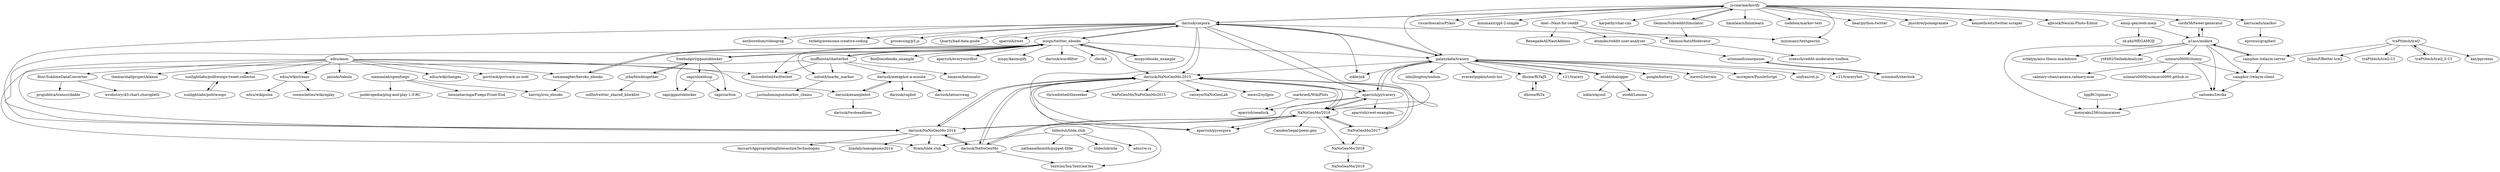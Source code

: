 digraph G {
"jsvine/markovify" -> "minimaxir/textgenrnn" ["e"=1]
"jsvine/markovify" -> "Deimos/SubredditSimulator"
"jsvine/markovify" -> "riccardoscalco/Pykov"
"jsvine/markovify" -> "minimaxir/gpt-2-simple" ["e"=1]
"jsvine/markovify" -> "karpathy/char-rnn" ["e"=1]
"jsvine/markovify" -> "dariusk/corpora"
"jsvine/markovify" -> "cordx56/tweet-generator"
"jsvine/markovify" -> "hmmlearn/hmmlearn" ["e"=1]
"jsvine/markovify" -> "codebox/markov-text"
"jsvine/markovify" -> "bear/python-twitter" ["e"=1]
"jsvine/markovify" -> "jmschrei/pomegranate" ["e"=1]
"jsvine/markovify" -> "kennethreitz/twitter-scraper" ["e"=1]
"jsvine/markovify" -> "ajbrock/Neural-Photo-Editor" ["e"=1]
"jsvine/markovify" -> "galaxykate/tracery"
"jsvine/markovify" -> "barrucadu/markov"
"dariusk/corpora" -> "galaxykate/tracery"
"dariusk/corpora" -> "dariusk/NaNoGenMo-2015"
"dariusk/corpora" -> "mispy/twitter_ebooks"
"dariusk/corpora" -> "antiboredom/videogrep" ["e"=1]
"dariusk/corpora" -> "aparrish/pytracery"
"dariusk/corpora" -> "aparrish/pycorpora"
"dariusk/corpora" -> "terkelg/awesome-creative-coding" ["e"=1]
"dariusk/corpora" -> "processing/p5.js" ["e"=1]
"dariusk/corpora" -> "Quartz/bad-data-guide" ["e"=1]
"dariusk/corpora" -> "dariusk/NaNoGenMo-2014"
"dariusk/corpora" -> "jsvine/markovify"
"dariusk/corpora" -> "inkle/ink" ["e"=1]
"dariusk/corpora" -> "minimaxir/textgenrnn" ["e"=1]
"dariusk/corpora" -> "NaNoGenMo/2016"
"dariusk/corpora" -> "aparrish/rwet" ["e"=1]
"Axel--/Naut-for-reddit" -> "RenegadeAI/NautAddons"
"Axel--/Naut-for-reddit" -> "atomiks/reddit-user-analyser"
"Axel--/Naut-for-reddit" -> "Deimos/AutoModerator"
"dhowe/RiTaJS" -> "dhowe/RiTa"
"galaxykate/tracery" -> "dariusk/corpora"
"galaxykate/tracery" -> "aparrish/pytracery"
"galaxykate/tracery" -> "v21/tracery"
"galaxykate/tracery" -> "etodd/dialogger"
"galaxykate/tracery" -> "inkle/ink" ["e"=1]
"galaxykate/tracery" -> "google/bottery" ["e"=1]
"galaxykate/tracery" -> "mewo2/terrain" ["e"=1]
"galaxykate/tracery" -> "dhowe/RiTaJS"
"galaxykate/tracery" -> "increpare/PuzzleScript" ["e"=1]
"galaxykate/tracery" -> "ondras/rot.js" ["e"=1]
"galaxykate/tracery" -> "v21/tracerybot"
"galaxykate/tracery" -> "idmillington/undum" ["e"=1]
"galaxykate/tracery" -> "dariusk/NaNoGenMo-2015"
"galaxykate/tracery" -> "NaNoGenMo/2016"
"galaxykate/tracery" -> "everestpipkin/tools-list" ["e"=1]
"traPtitech/traQ" -> "traPtitech/traQ_S-UI"
"traPtitech/traQ" -> "kaz/pprotein"
"traPtitech/traQ" -> "camphor-/relaym-server"
"traPtitech/traQ" -> "JichouP/Better-traQ"
"traPtitech/traQ" -> "traPtitech/traQ-UI"
"barrucadu/markov" -> "eproxus/grapherl" ["e"=1]
"edsu/wikistream" -> "edsu/wikipulse" ["e"=1]
"edsu/wikistream" -> "cosmiclattes/wikireplay"
"mispy/twitter_ebooks" -> "mispy/ebooks_example"
"mispy/twitter_ebooks" -> "thricedotted/twitterbot" ["e"=1]
"mispy/twitter_ebooks" -> "tommeagher/heroku_ebooks"
"mispy/twitter_ebooks" -> "muffinista/chatterbot"
"mispy/twitter_ebooks" -> "freebsdgirl/ggautoblocker"
"mispy/twitter_ebooks" -> "dariusk/corpora"
"mispy/twitter_ebooks" -> "dariusk/NaNoGenMo-2015"
"mispy/twitter_ebooks" -> "BooDoo/ebooks_example"
"mispy/twitter_ebooks" -> "aparrish/everywordbot"
"mispy/twitter_ebooks" -> "galaxykate/tracery"
"mispy/twitter_ebooks" -> "mispy/kaomojify"
"mispy/twitter_ebooks" -> "dariusk/NaNoGenMo-2014"
"mispy/twitter_ebooks" -> "zolrath/marky_markov"
"mispy/twitter_ebooks" -> "dariusk/wordfilter"
"mispy/twitter_ebooks" -> "sferik/t" ["e"=1]
"edsu/anon" -> "edsu/wikichanges"
"edsu/anon" -> "edsu/wikistream"
"edsu/anon" -> "thricedotted/twitterbot" ["e"=1]
"edsu/anon" -> "govtrack/govtrack.us-web" ["e"=1]
"edsu/anon" -> "dariusk/NaNoGenMo-2014"
"edsu/anon" -> "tommeagher/heroku_ebooks"
"edsu/anon" -> "themarshallproject/klaxon" ["e"=1]
"edsu/anon" -> "fitnr/SublimeDataConverter"
"edsu/anon" -> "sunlightlabs/politwoops-tweet-collector"
"edsu/anon" -> "jazzido/tabula" ["e"=1]
"edsu/anon" -> "dariusk/examplebot"
"dariusk/examplebot" -> "dariusk/metaphor-a-minute"
"dariusk/examplebot" -> "dariusk/twoheadlines"
"traPtitech/traQ_S-UI" -> "traPtitech/traQ"
"muffinista/chatterbot" -> "mispy/twitter_ebooks"
"muffinista/chatterbot" -> "dariusk/metaphor-a-minute"
"muffinista/chatterbot" -> "hmason/botomatic" ["e"=1]
"muffinista/chatterbot" -> "zolrath/marky_markov"
"muffinista/chatterbot" -> "thricedotted/twitterbot" ["e"=1]
"muffinista/chatterbot" -> "ftrain/tilde.club"
"cordx56/tweet-generator" -> "p1ass/midare"
"dariusk/NaNoGenMo-2015" -> "NaNoGenMo/2016"
"dariusk/NaNoGenMo-2015" -> "dariusk/NaNoGenMo-2014"
"dariusk/NaNoGenMo-2015" -> "dariusk/NaNoGenMo"
"dariusk/NaNoGenMo-2015" -> "NaNoGenMo/2017"
"dariusk/NaNoGenMo-2015" -> "thricedotted/theseeker"
"dariusk/NaNoGenMo-2015" -> "aparrish/pycorpora"
"dariusk/NaNoGenMo-2015" -> "aparrish/pytracery"
"dariusk/NaNoGenMo-2015" -> "NaPoGenMo/NaPoGenMo2015"
"dariusk/NaNoGenMo-2015" -> "TextGenTex/TextGenTex"
"dariusk/NaNoGenMo-2015" -> "catseye/NaNoGenLab"
"dariusk/NaNoGenMo-2015" -> "mewo2/syllpos"
"emoji-gen/web-main" -> "zk-phi/MEGAMOJI"
"emoji-gen/web-main" -> "p1ass/midare"
"camphor-/relaym-server" -> "camphor-/relaym-client"
"camphor-/relaym-server" -> "p1ass/midare"
"p1ass/midare" -> "camphor-/relaym-client"
"p1ass/midare" -> "camphor-/relaym-server"
"p1ass/midare" -> "schktjm/aizu-thesis-markdown"
"p1ass/midare" -> "uzimaru0000/clumsy"
"p1ass/midare" -> "cordx56/tweet-generator"
"p1ass/midare" -> "konnyaku256/uzimaraiser"
"p1ass/midare" -> "saitoeku3/erika"
"p1ass/midare" -> "yt8492/SeihekiAnalyzer"
"etodd/dialogger" -> "galaxykate/tracery"
"etodd/dialogger" -> "inkle/slayout" ["e"=1]
"etodd/dialogger" -> "etodd/Lemma" ["e"=1]
"niemanlab/openfuego" -> "heinzehavinga/Fuego-Front-End"
"niemanlab/openfuego" -> "harrisj/iron_ebooks"
"niemanlab/openfuego" -> "poderopedia/plug-and-play-1.0-RC"
"dariusk/NaNoGenMo" -> "dariusk/NaNoGenMo-2014"
"dariusk/NaNoGenMo" -> "TextGenTex/TextGenTex"
"dariusk/NaNoGenMo" -> "dariusk/NaNoGenMo-2015"
"dariusk/NaNoGenMo" -> "NaNoGenMo/2016"
"uzimaru0000/clumsy" -> "camphor-/relaym-client"
"uzimaru0000/clumsy" -> "saitoeku3/erika"
"uzimaru0000/clumsy" -> "calmery-chan/camera.calmery.moe"
"uzimaru0000/clumsy" -> "uzimaru0000/uzimaru0000.github.io"
"NaNoGenMo/2016" -> "dariusk/NaNoGenMo-2015"
"NaNoGenMo/2016" -> "NaNoGenMo/2017"
"NaNoGenMo/2016" -> "dariusk/NaNoGenMo"
"NaNoGenMo/2016" -> "dariusk/NaNoGenMo-2014"
"NaNoGenMo/2016" -> "aparrish/pytracery"
"NaNoGenMo/2016" -> "CamdenSegal/poem-gen"
"NaNoGenMo/2016" -> "aparrish/pycorpora"
"NaNoGenMo/2016" -> "NaNoGenMo/2018"
"dariusk/NaNoGenMo-2014" -> "dariusk/NaNoGenMo"
"dariusk/NaNoGenMo-2014" -> "dariusk/NaNoGenMo-2015"
"dariusk/NaNoGenMo-2014" -> "lizadaly/nanogenmo2014"
"dariusk/NaNoGenMo-2014" -> "NaNoGenMo/2016"
"dariusk/NaNoGenMo-2014" -> "lmccart/AppropriatingInteractionTechnologies" ["e"=1]
"dariusk/NaNoGenMo-2014" -> "ftrain/tilde.club"
"camphor-/relaym-client" -> "saitoeku3/erika"
"jsha/blocktogether" -> "freebsdgirl/ggautoblocker"
"jsha/blocktogether" -> "ool0n/twitter_shared_blocklist"
"orionmelt/sherlock" -> "orionmelt/snoopsnoo"
"Deimos/AutoModerator" -> "creesch/reddit-moderator-toolbox"
"mispy/ebooks_example" -> "mispy/twitter_ebooks"
"orionmelt/snoopsnoo" -> "orionmelt/sherlock"
"tildeclub/tilde.club" -> "nathanielksmith/puppet-tilde"
"tildeclub/tilde.club" -> "tildeclub/site"
"tildeclub/tilde.club" -> "ftrain/tilde.club"
"tildeclub/tilde.club" -> "adsr/rw.rs"
"oapi/shieldsup" -> "oapi/carlton"
"oapi/shieldsup" -> "oapi/ggautoblocker"
"freebsdgirl/ggautoblocker" -> "oapi/shieldsup"
"freebsdgirl/ggautoblocker" -> "jsha/blocktogether"
"freebsdgirl/ggautoblocker" -> "oapi/carlton"
"freebsdgirl/ggautoblocker" -> "oapi/ggautoblocker"
"freebsdgirl/ggautoblocker" -> "mispy/twitter_ebooks"
"Deimos/SubredditSimulator" -> "jsvine/markovify"
"Deimos/SubredditSimulator" -> "Deimos/AutoModerator"
"dariusk/metaphor-a-minute" -> "dariusk/latourswag"
"dariusk/metaphor-a-minute" -> "dariusk/examplebot"
"dariusk/metaphor-a-minute" -> "dariusk/rapbot"
"tommeagher/heroku_ebooks" -> "harrisj/iron_ebooks"
"tommeagher/heroku_ebooks" -> "mispy/twitter_ebooks"
"markriedl/WikiPlots" -> "aparrish/seaduck"
"NaNoGenMo/2017" -> "NaNoGenMo/2016"
"NaNoGenMo/2017" -> "NaNoGenMo/2018"
"NaNoGenMo/2017" -> "dariusk/NaNoGenMo-2015"
"dhowe/RiTa" -> "dhowe/RiTaJS"
"fitnr/SublimeDataConverter" -> "wrobstory/d3.chart.choropleth"
"fitnr/SublimeDataConverter" -> "propublica/transcribable"
"atomiks/reddit-user-analyser" -> "orionmelt/snoopsnoo"
"aparrish/pytracery" -> "aparrish/pycorpora"
"aparrish/pytracery" -> "NaNoGenMo/2016"
"aparrish/pytracery" -> "galaxykate/tracery"
"aparrish/pytracery" -> "aparrish/seaduck"
"aparrish/pytracery" -> "aparrish/rwet-examples" ["e"=1]
"zolrath/marky_markov" -> "justindomingue/markov_chains"
"NaNoGenMo/2018" -> "NaNoGenMo/2019"
"sunlightlabs/politwoops" -> "sunlightlabs/politwoops-tweet-collector"
"hppRC/ujimaru" -> "konnyaku256/uzimaraiser"
"saitoeku3/erika" -> "konnyaku256/uzimaraiser"
"sunlightlabs/politwoops-tweet-collector" -> "sunlightlabs/politwoops"
"jsvine/markovify" ["l"="-4.752,-44.43"]
"minimaxir/textgenrnn" ["l"="30.082,32.38"]
"Deimos/SubredditSimulator" ["l"="-4.721,-44.383"]
"riccardoscalco/Pykov" ["l"="-4.82,-44.449"]
"minimaxir/gpt-2-simple" ["l"="30.114,32.321"]
"karpathy/char-rnn" ["l"="23.324,31.101"]
"dariusk/corpora" ["l"="-4.663,-44.439"]
"cordx56/tweet-generator" ["l"="-4.88,-44.455"]
"hmmlearn/hmmlearn" ["l"="25.479,33.561"]
"codebox/markov-text" ["l"="-4.787,-44.456"]
"bear/python-twitter" ["l"="-4.863,-45.302"]
"jmschrei/pomegranate" ["l"="25.481,33.608"]
"kennethreitz/twitter-scraper" ["l"="-4.749,-45.313"]
"ajbrock/Neural-Photo-Editor" ["l"="33.653,32.489"]
"galaxykate/tracery" ["l"="-4.622,-44.464"]
"barrucadu/markov" ["l"="-4.805,-44.422"]
"dariusk/NaNoGenMo-2015" ["l"="-4.618,-44.424"]
"mispy/twitter_ebooks" ["l"="-4.69,-44.464"]
"antiboredom/videogrep" ["l"="22.558,4.353"]
"aparrish/pytracery" ["l"="-4.602,-44.44"]
"aparrish/pycorpora" ["l"="-4.625,-44.437"]
"terkelg/awesome-creative-coding" ["l"="30.758,-23.525"]
"processing/p5.js" ["l"="26.986,-26.627"]
"Quartz/bad-data-guide" ["l"="20.038,43.678"]
"dariusk/NaNoGenMo-2014" ["l"="-4.662,-44.406"]
"inkle/ink" ["l"="-14.279,40.246"]
"NaNoGenMo/2016" ["l"="-4.621,-44.414"]
"aparrish/rwet" ["l"="15.267,-30.756"]
"Axel--/Naut-for-reddit" ["l"="-4.614,-44.28"]
"RenegadeAI/NautAddons" ["l"="-4.593,-44.274"]
"atomiks/reddit-user-analyser" ["l"="-4.591,-44.247"]
"Deimos/AutoModerator" ["l"="-4.657,-44.326"]
"dhowe/RiTaJS" ["l"="-4.55,-44.502"]
"dhowe/RiTa" ["l"="-4.522,-44.518"]
"v21/tracery" ["l"="-4.615,-44.501"]
"etodd/dialogger" ["l"="-4.591,-44.487"]
"google/bottery" ["l"="25.978,-26.332"]
"mewo2/terrain" ["l"="-11.023,26.116"]
"increpare/PuzzleScript" ["l"="-13.236,24.849"]
"ondras/rot.js" ["l"="-23.954,31.427"]
"v21/tracerybot" ["l"="-4.577,-44.467"]
"idmillington/undum" ["l"="-14.34,40.161"]
"everestpipkin/tools-list" ["l"="-8.943,-20.571"]
"traPtitech/traQ" ["l"="-5.029,-44.436"]
"traPtitech/traQ_S-UI" ["l"="-5.053,-44.431"]
"kaz/pprotein" ["l"="-5.053,-44.448"]
"camphor-/relaym-server" ["l"="-4.979,-44.452"]
"JichouP/Better-traQ" ["l"="-5.025,-44.422"]
"traPtitech/traQ-UI" ["l"="-5.039,-44.421"]
"eproxus/grapherl" ["l"="34.108,-25.87"]
"edsu/wikistream" ["l"="-4.817,-44.345"]
"edsu/wikipulse" ["l"="28.444,-18.556"]
"cosmiclattes/wikireplay" ["l"="-4.833,-44.326"]
"mispy/ebooks_example" ["l"="-4.676,-44.487"]
"thricedotted/twitterbot" ["l"="-4.626,-45.495"]
"tommeagher/heroku_ebooks" ["l"="-4.749,-44.46"]
"muffinista/chatterbot" ["l"="-4.705,-44.411"]
"freebsdgirl/ggautoblocker" ["l"="-4.685,-44.52"]
"BooDoo/ebooks_example" ["l"="-4.709,-44.478"]
"aparrish/everywordbot" ["l"="-4.729,-44.486"]
"mispy/kaomojify" ["l"="-4.696,-44.484"]
"zolrath/marky_markov" ["l"="-4.712,-44.44"]
"dariusk/wordfilter" ["l"="-4.713,-44.502"]
"sferik/t" ["l"="-8.624,-20.254"]
"edsu/anon" ["l"="-4.787,-44.384"]
"edsu/wikichanges" ["l"="-4.813,-44.37"]
"govtrack/govtrack.us-web" ["l"="-1.444,-28.058"]
"themarshallproject/klaxon" ["l"="15.427,-30.502"]
"fitnr/SublimeDataConverter" ["l"="-4.855,-44.362"]
"sunlightlabs/politwoops-tweet-collector" ["l"="-4.829,-44.388"]
"jazzido/tabula" ["l"="15.254,-31.441"]
"dariusk/examplebot" ["l"="-4.771,-44.35"]
"dariusk/metaphor-a-minute" ["l"="-4.74,-44.356"]
"dariusk/twoheadlines" ["l"="-4.783,-44.329"]
"hmason/botomatic" ["l"="-4.649,-45.484"]
"ftrain/tilde.club" ["l"="-4.686,-44.366"]
"p1ass/midare" ["l"="-4.944,-44.467"]
"dariusk/NaNoGenMo" ["l"="-4.634,-44.402"]
"NaNoGenMo/2017" ["l"="-4.595,-44.404"]
"thricedotted/theseeker" ["l"="-4.568,-44.415"]
"NaPoGenMo/NaPoGenMo2015" ["l"="-4.594,-44.418"]
"TextGenTex/TextGenTex" ["l"="-4.614,-44.403"]
"catseye/NaNoGenLab" ["l"="-4.581,-44.433"]
"mewo2/syllpos" ["l"="-4.585,-44.423"]
"emoji-gen/web-main" ["l"="-4.974,-44.505"]
"zk-phi/MEGAMOJI" ["l"="-4.999,-44.528"]
"camphor-/relaym-client" ["l"="-4.969,-44.464"]
"schktjm/aizu-thesis-markdown" ["l"="-4.942,-44.451"]
"uzimaru0000/clumsy" ["l"="-4.985,-44.475"]
"konnyaku256/uzimaraiser" ["l"="-4.95,-44.483"]
"saitoeku3/erika" ["l"="-4.963,-44.476"]
"yt8492/SeihekiAnalyzer" ["l"="-4.924,-44.481"]
"inkle/slayout" ["l"="-13.102,40.449"]
"etodd/Lemma" ["l"="-13.924,25.535"]
"niemanlab/openfuego" ["l"="-4.812,-44.528"]
"heinzehavinga/Fuego-Front-End" ["l"="-4.833,-44.533"]
"harrisj/iron_ebooks" ["l"="-4.787,-44.499"]
"poderopedia/plug-and-play-1.0-RC" ["l"="-4.823,-44.549"]
"calmery-chan/camera.calmery.moe" ["l"="-5.007,-44.485"]
"uzimaru0000/uzimaru0000.github.io" ["l"="-5.01,-44.472"]
"CamdenSegal/poem-gen" ["l"="-4.611,-44.392"]
"NaNoGenMo/2018" ["l"="-4.575,-44.389"]
"lizadaly/nanogenmo2014" ["l"="-4.647,-44.376"]
"lmccart/AppropriatingInteractionTechnologies" ["l"="33.759,-23.552"]
"jsha/blocktogether" ["l"="-4.666,-44.55"]
"ool0n/twitter_shared_blocklist" ["l"="-4.661,-44.569"]
"orionmelt/sherlock" ["l"="-4.567,-44.209"]
"orionmelt/snoopsnoo" ["l"="-4.577,-44.223"]
"creesch/reddit-moderator-toolbox" ["l"="-4.634,-44.314"]
"tildeclub/tilde.club" ["l"="-4.698,-44.302"]
"nathanielksmith/puppet-tilde" ["l"="-4.701,-44.273"]
"tildeclub/site" ["l"="-4.678,-44.282"]
"adsr/rw.rs" ["l"="-4.724,-44.283"]
"oapi/shieldsup" ["l"="-4.706,-44.544"]
"oapi/carlton" ["l"="-4.689,-44.54"]
"oapi/ggautoblocker" ["l"="-4.705,-44.532"]
"dariusk/latourswag" ["l"="-4.725,-44.338"]
"dariusk/rapbot" ["l"="-4.746,-44.329"]
"markriedl/WikiPlots" ["l"="-4.49,-44.44"]
"aparrish/seaduck" ["l"="-4.536,-44.441"]
"wrobstory/d3.chart.choropleth" ["l"="-4.883,-44.363"]
"propublica/transcribable" ["l"="-4.882,-44.344"]
"aparrish/rwet-examples" ["l"="-4.623,-45.524"]
"justindomingue/markov_chains" ["l"="-4.724,-44.455"]
"NaNoGenMo/2019" ["l"="-4.546,-44.372"]
"sunlightlabs/politwoops" ["l"="-4.851,-44.39"]
"hppRC/ujimaru" ["l"="-4.944,-44.497"]
}